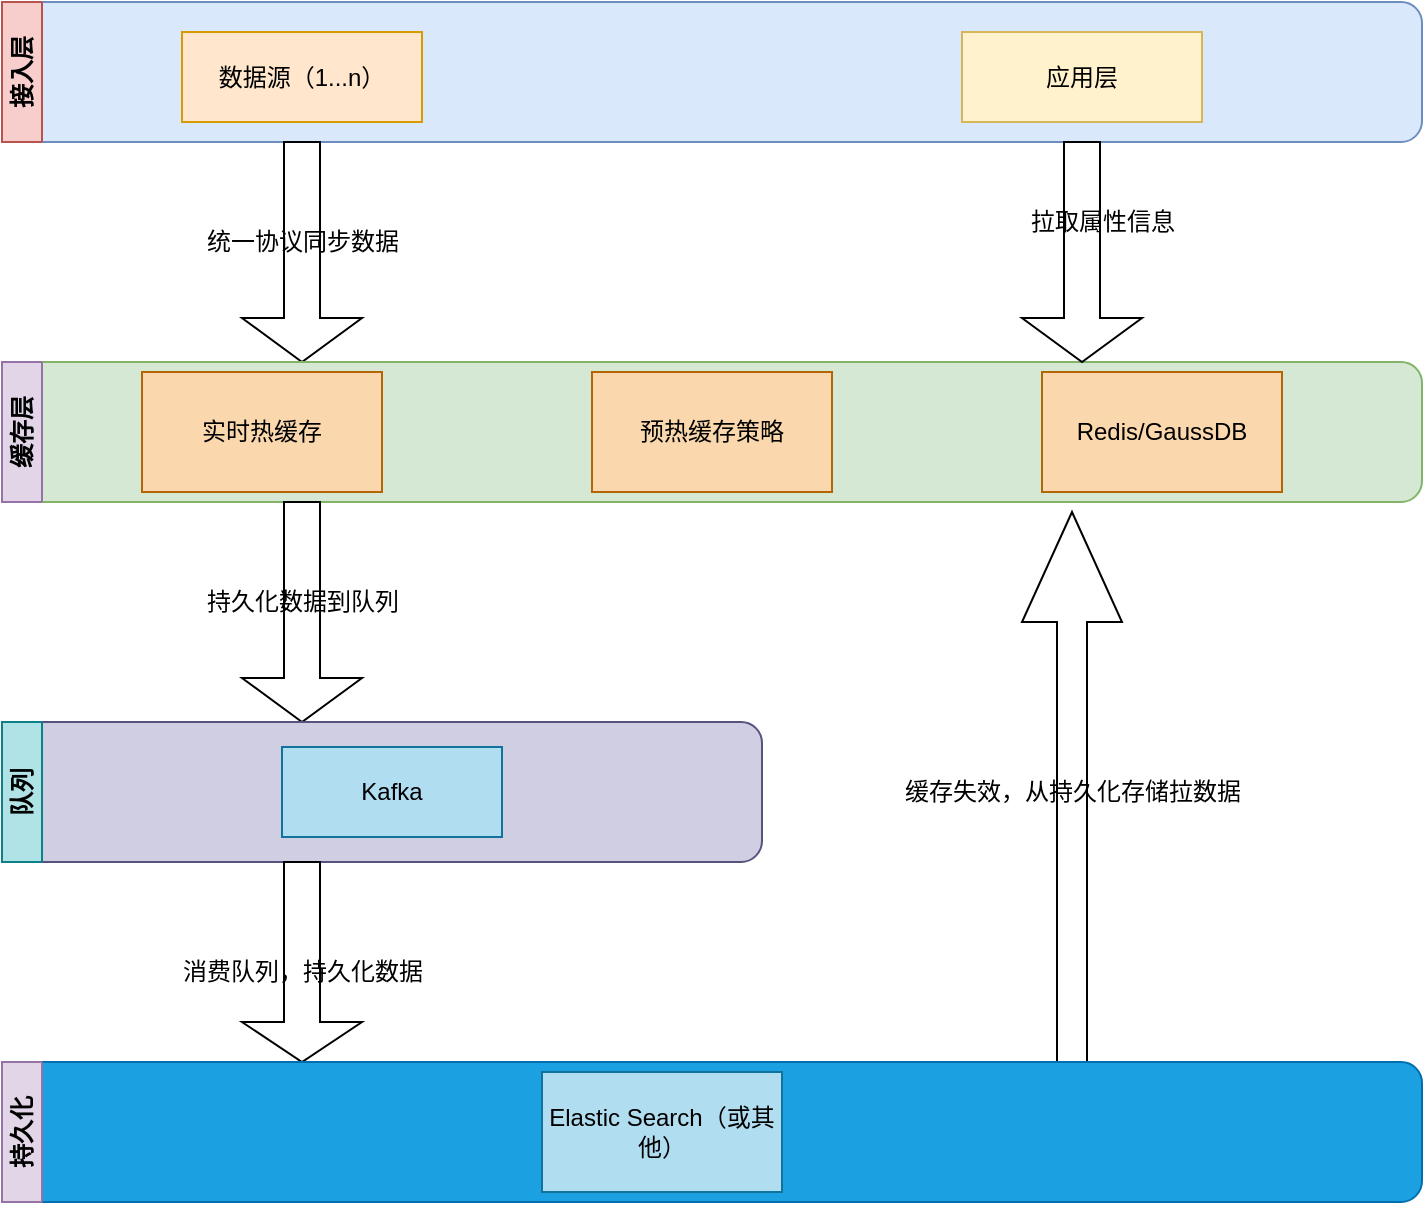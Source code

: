 <mxfile version="21.0.6" type="github">
  <diagram id="6a731a19-8d31-9384-78a2-239565b7b9f0" name="Page-1">
    <mxGraphModel dx="954" dy="562" grid="1" gridSize="10" guides="1" tooltips="1" connect="1" arrows="1" fold="1" page="1" pageScale="1" pageWidth="1169" pageHeight="827" background="none" math="0" shadow="0">
      <root>
        <mxCell id="0" />
        <mxCell id="1" parent="0" />
        <mxCell id="bkp4SQVUInSILuSQX6_7-68" value="" style="rounded=1;whiteSpace=wrap;html=1;fillColor=#dae8fc;strokeColor=#6c8ebf;" vertex="1" parent="1">
          <mxGeometry x="140" y="10" width="710" height="70" as="geometry" />
        </mxCell>
        <mxCell id="bkp4SQVUInSILuSQX6_7-69" value="数据源（1...n）" style="rounded=0;whiteSpace=wrap;html=1;fillColor=#ffe6cc;strokeColor=#d79b00;" vertex="1" parent="1">
          <mxGeometry x="230" y="25" width="120" height="45" as="geometry" />
        </mxCell>
        <mxCell id="bkp4SQVUInSILuSQX6_7-71" value="应用层" style="rounded=0;whiteSpace=wrap;html=1;fillColor=#fff2cc;strokeColor=#d6b656;" vertex="1" parent="1">
          <mxGeometry x="620" y="25" width="120" height="45" as="geometry" />
        </mxCell>
        <mxCell id="bkp4SQVUInSILuSQX6_7-72" value="" style="shape=singleArrow;direction=south;whiteSpace=wrap;html=1;" vertex="1" parent="1">
          <mxGeometry x="260" y="80" width="60" height="110" as="geometry" />
        </mxCell>
        <mxCell id="bkp4SQVUInSILuSQX6_7-73" value="统一协议同步数据" style="text;html=1;align=center;verticalAlign=middle;resizable=0;points=[];autosize=1;strokeColor=none;fillColor=none;" vertex="1" parent="1">
          <mxGeometry x="230" y="115" width="120" height="30" as="geometry" />
        </mxCell>
        <mxCell id="bkp4SQVUInSILuSQX6_7-74" value="" style="rounded=1;whiteSpace=wrap;html=1;fillColor=#d5e8d4;strokeColor=#82b366;" vertex="1" parent="1">
          <mxGeometry x="140" y="190" width="710" height="70" as="geometry" />
        </mxCell>
        <mxCell id="bkp4SQVUInSILuSQX6_7-79" value="" style="shape=singleArrow;direction=south;whiteSpace=wrap;html=1;" vertex="1" parent="1">
          <mxGeometry x="650" y="80" width="60" height="110" as="geometry" />
        </mxCell>
        <mxCell id="bkp4SQVUInSILuSQX6_7-80" value="拉取属性信息" style="text;html=1;align=center;verticalAlign=middle;resizable=0;points=[];autosize=1;strokeColor=none;fillColor=none;" vertex="1" parent="1">
          <mxGeometry x="640" y="105" width="100" height="30" as="geometry" />
        </mxCell>
        <mxCell id="bkp4SQVUInSILuSQX6_7-83" value="接入层" style="swimlane;horizontal=0;whiteSpace=wrap;html=1;fillColor=#f8cecc;strokeColor=#b85450;" vertex="1" parent="1">
          <mxGeometry x="140" y="10" width="20" height="70" as="geometry">
            <mxRectangle x="120" y="590" width="40" height="70" as="alternateBounds" />
          </mxGeometry>
        </mxCell>
        <mxCell id="bkp4SQVUInSILuSQX6_7-84" value="缓存层" style="swimlane;horizontal=0;whiteSpace=wrap;html=1;fillColor=#e1d5e7;strokeColor=#9673a6;" vertex="1" parent="1">
          <mxGeometry x="140" y="190" width="20" height="70" as="geometry" />
        </mxCell>
        <mxCell id="bkp4SQVUInSILuSQX6_7-87" value="" style="shape=singleArrow;direction=south;whiteSpace=wrap;html=1;" vertex="1" parent="1">
          <mxGeometry x="260" y="260" width="60" height="110" as="geometry" />
        </mxCell>
        <mxCell id="bkp4SQVUInSILuSQX6_7-88" value="持久化数据到队列" style="text;html=1;align=center;verticalAlign=middle;resizable=0;points=[];autosize=1;strokeColor=none;fillColor=none;" vertex="1" parent="1">
          <mxGeometry x="230" y="295" width="120" height="30" as="geometry" />
        </mxCell>
        <mxCell id="bkp4SQVUInSILuSQX6_7-89" value="" style="shape=singleArrow;direction=north;whiteSpace=wrap;html=1;" vertex="1" parent="1">
          <mxGeometry x="650" y="265" width="50" height="275" as="geometry" />
        </mxCell>
        <mxCell id="bkp4SQVUInSILuSQX6_7-90" value="缓存失效，从持久化存储拉数据" style="text;html=1;align=center;verticalAlign=middle;resizable=0;points=[];autosize=1;strokeColor=none;fillColor=none;" vertex="1" parent="1">
          <mxGeometry x="580" y="390" width="190" height="30" as="geometry" />
        </mxCell>
        <mxCell id="bkp4SQVUInSILuSQX6_7-92" value="Redis/GaussDB" style="rounded=0;whiteSpace=wrap;html=1;fillColor=#fad7ac;strokeColor=#b46504;" vertex="1" parent="1">
          <mxGeometry x="660" y="195" width="120" height="60" as="geometry" />
        </mxCell>
        <mxCell id="bkp4SQVUInSILuSQX6_7-94" value="实时热缓存" style="rounded=0;whiteSpace=wrap;html=1;fillColor=#fad7ac;strokeColor=#b46504;" vertex="1" parent="1">
          <mxGeometry x="210" y="195" width="120" height="60" as="geometry" />
        </mxCell>
        <mxCell id="bkp4SQVUInSILuSQX6_7-95" value="预热缓存策略" style="rounded=0;whiteSpace=wrap;html=1;fillColor=#fad7ac;strokeColor=#b46504;" vertex="1" parent="1">
          <mxGeometry x="435" y="195" width="120" height="60" as="geometry" />
        </mxCell>
        <mxCell id="bkp4SQVUInSILuSQX6_7-97" value="" style="rounded=1;whiteSpace=wrap;html=1;fillColor=#d0cee2;strokeColor=#56517e;" vertex="1" parent="1">
          <mxGeometry x="140" y="370" width="380" height="70" as="geometry" />
        </mxCell>
        <mxCell id="bkp4SQVUInSILuSQX6_7-98" value="队列" style="swimlane;horizontal=0;whiteSpace=wrap;html=1;fillColor=#b0e3e6;strokeColor=#0e8088;" vertex="1" parent="1">
          <mxGeometry x="140" y="370" width="20" height="70" as="geometry" />
        </mxCell>
        <mxCell id="bkp4SQVUInSILuSQX6_7-101" value="Kafka" style="rounded=0;whiteSpace=wrap;html=1;fillColor=#b1ddf0;strokeColor=#10739e;" vertex="1" parent="1">
          <mxGeometry x="280" y="382.5" width="110" height="45" as="geometry" />
        </mxCell>
        <mxCell id="bkp4SQVUInSILuSQX6_7-99" value="" style="shape=singleArrow;direction=south;whiteSpace=wrap;html=1;" vertex="1" parent="1">
          <mxGeometry x="260" y="440" width="60" height="100" as="geometry" />
        </mxCell>
        <mxCell id="bkp4SQVUInSILuSQX6_7-102" value="消费队列，持久化数据" style="text;html=1;align=center;verticalAlign=middle;resizable=0;points=[];autosize=1;strokeColor=none;fillColor=none;container=0;" vertex="1" parent="1">
          <mxGeometry x="220" y="480" width="140" height="30" as="geometry" />
        </mxCell>
        <mxCell id="bkp4SQVUInSILuSQX6_7-103" value="" style="group" vertex="1" connectable="0" parent="1">
          <mxGeometry x="140" y="540" width="710" height="70" as="geometry" />
        </mxCell>
        <mxCell id="bkp4SQVUInSILuSQX6_7-81" value="" style="rounded=1;whiteSpace=wrap;html=1;fillColor=#1ba1e2;fontColor=#ffffff;strokeColor=#006EAF;container=0;" vertex="1" parent="bkp4SQVUInSILuSQX6_7-103">
          <mxGeometry width="710" height="70" as="geometry" />
        </mxCell>
        <mxCell id="bkp4SQVUInSILuSQX6_7-85" value="持久化" style="swimlane;horizontal=0;whiteSpace=wrap;html=1;fillColor=#e1d5e7;strokeColor=#9673a6;container=0;" vertex="1" parent="bkp4SQVUInSILuSQX6_7-103">
          <mxGeometry width="20" height="70" as="geometry" />
        </mxCell>
        <mxCell id="bkp4SQVUInSILuSQX6_7-93" value="Elastic Search（或其他）" style="rounded=0;whiteSpace=wrap;html=1;fillColor=#b1ddf0;strokeColor=#10739e;container=0;" vertex="1" parent="bkp4SQVUInSILuSQX6_7-103">
          <mxGeometry x="270" y="5" width="120" height="60" as="geometry" />
        </mxCell>
      </root>
    </mxGraphModel>
  </diagram>
</mxfile>
